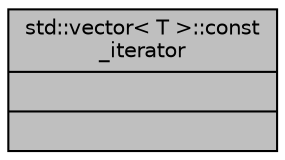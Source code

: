 digraph "std::vector&lt; T &gt;::const_iterator"
{
  edge [fontname="Helvetica",fontsize="10",labelfontname="Helvetica",labelfontsize="10"];
  node [fontname="Helvetica",fontsize="10",shape=record];
  Node337 [label="{std::vector\< T \>::const\l_iterator\n||}",height=0.2,width=0.4,color="black", fillcolor="grey75", style="filled", fontcolor="black"];
}
